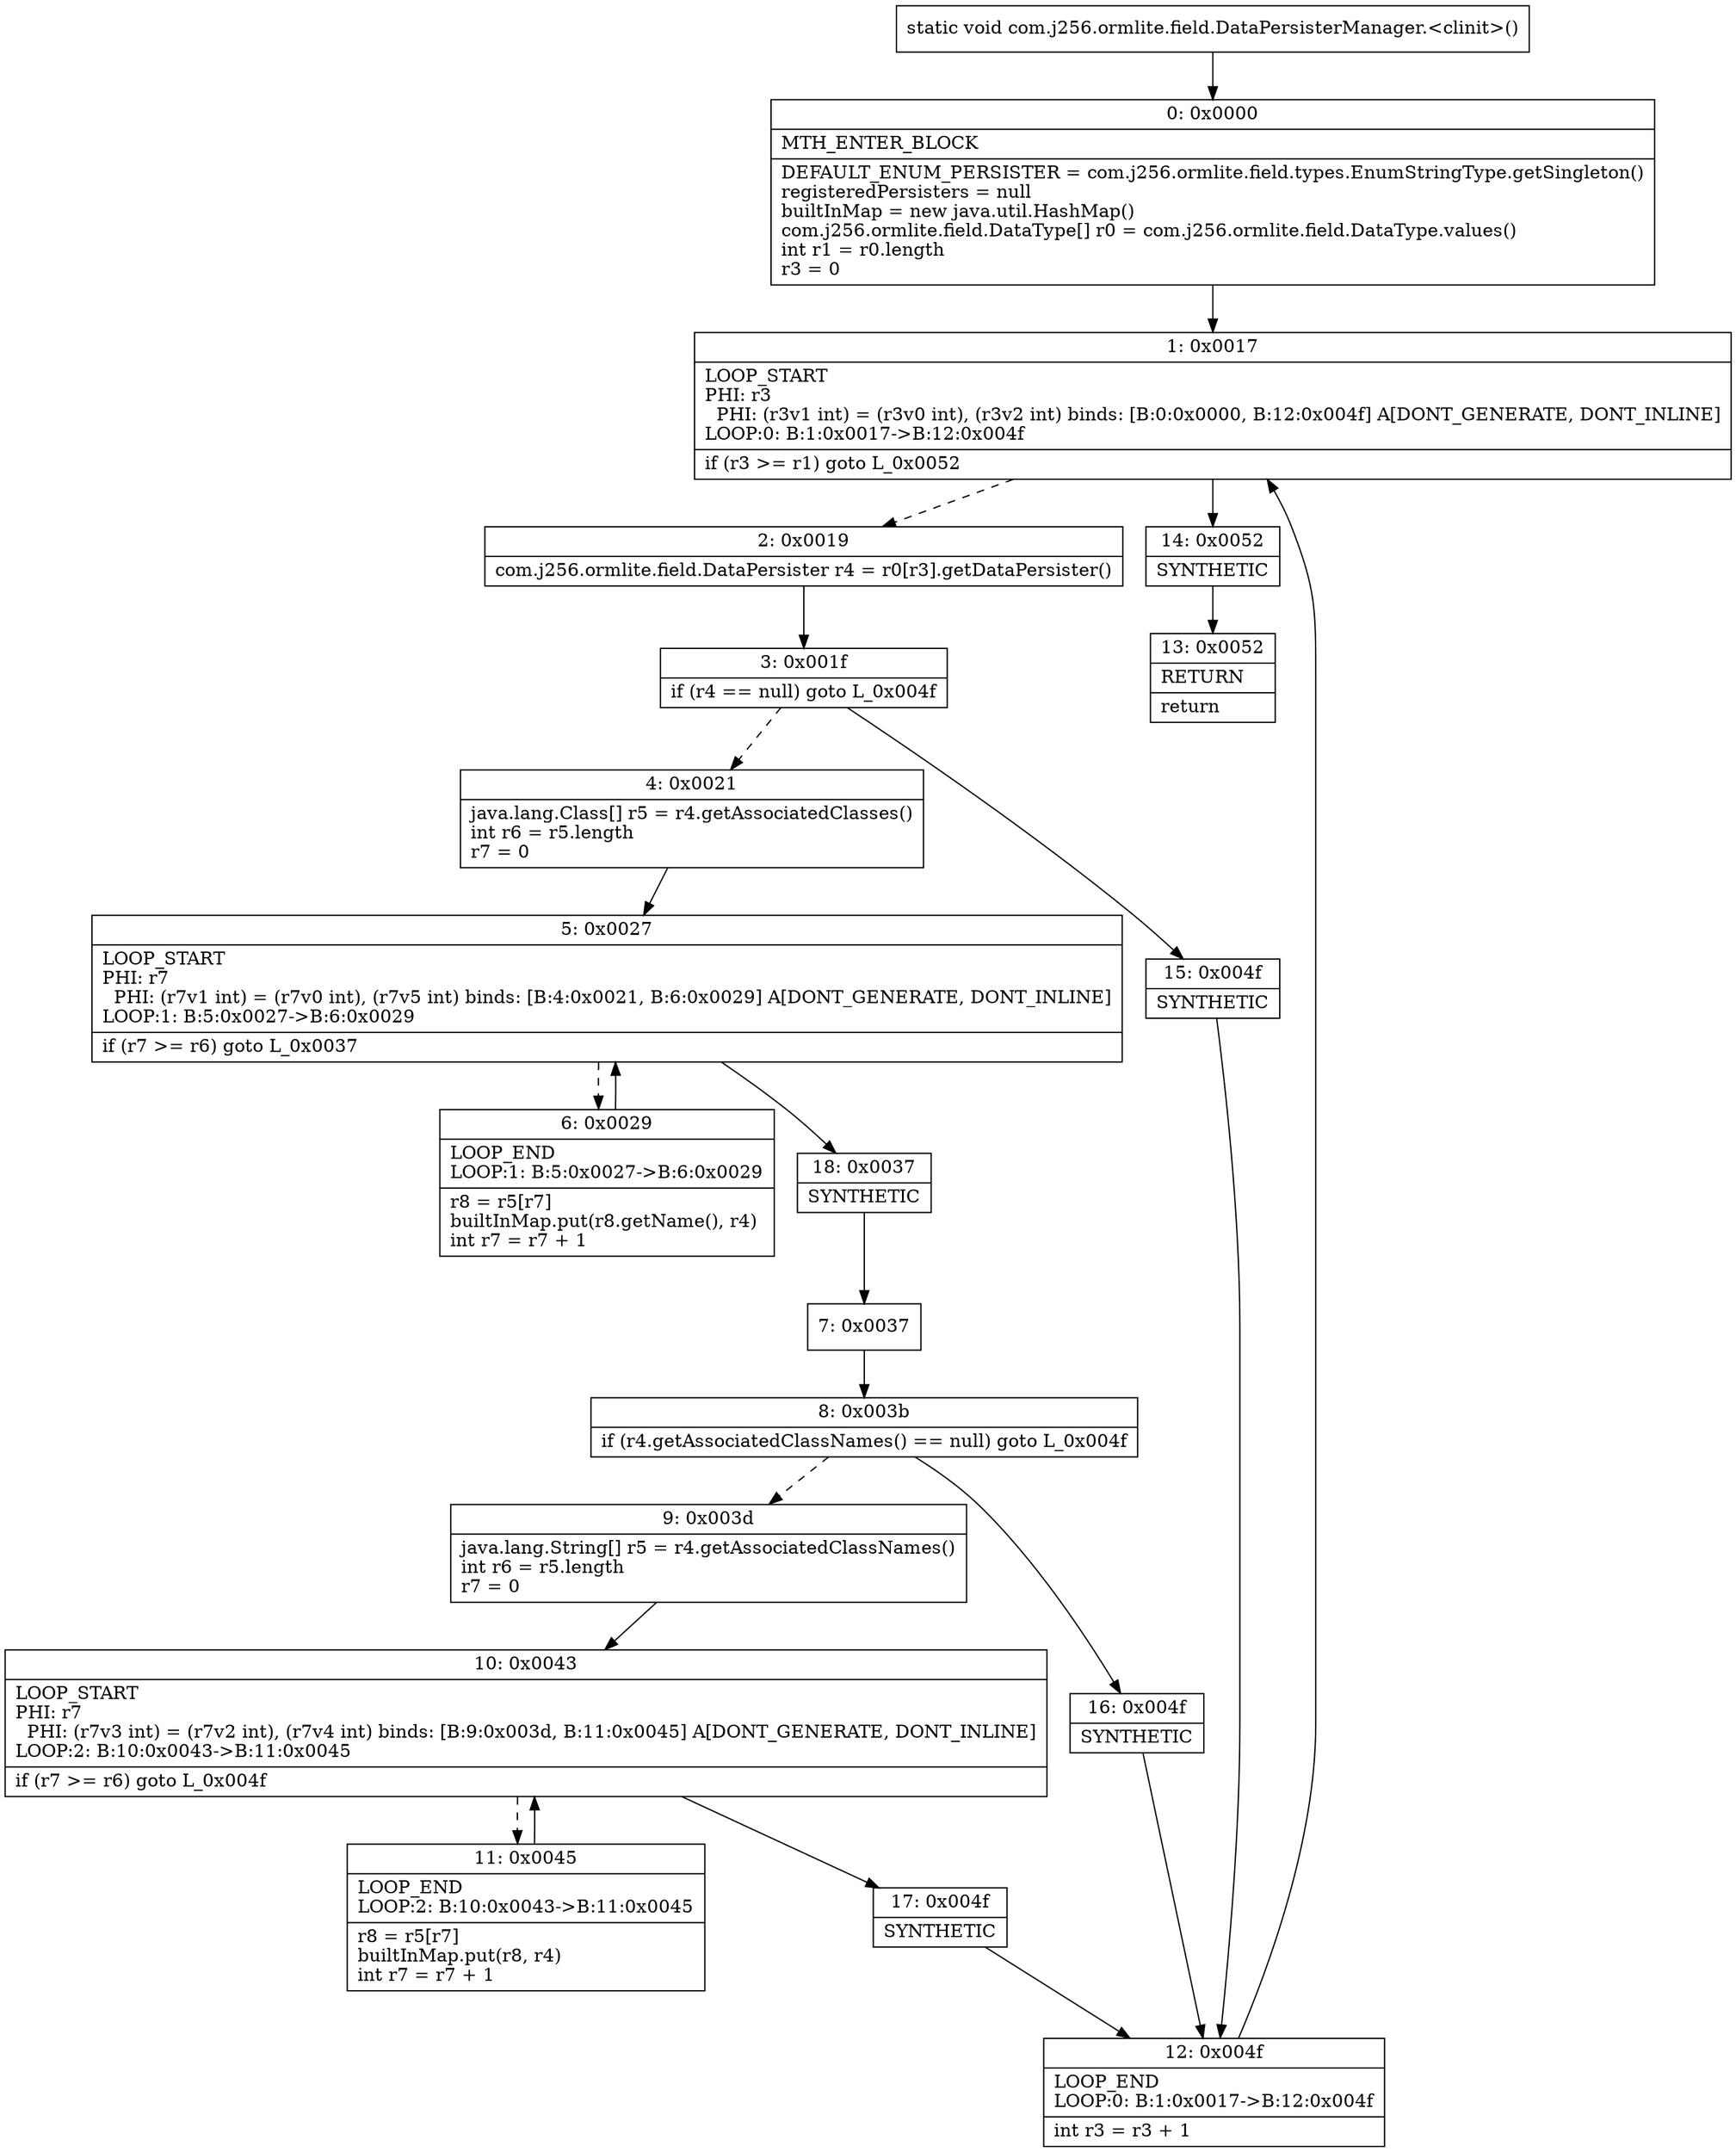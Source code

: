 digraph "CFG forcom.j256.ormlite.field.DataPersisterManager.\<clinit\>()V" {
Node_0 [shape=record,label="{0\:\ 0x0000|MTH_ENTER_BLOCK\l|DEFAULT_ENUM_PERSISTER = com.j256.ormlite.field.types.EnumStringType.getSingleton()\lregisteredPersisters = null\lbuiltInMap = new java.util.HashMap()\lcom.j256.ormlite.field.DataType[] r0 = com.j256.ormlite.field.DataType.values()\lint r1 = r0.length\lr3 = 0\l}"];
Node_1 [shape=record,label="{1\:\ 0x0017|LOOP_START\lPHI: r3 \l  PHI: (r3v1 int) = (r3v0 int), (r3v2 int) binds: [B:0:0x0000, B:12:0x004f] A[DONT_GENERATE, DONT_INLINE]\lLOOP:0: B:1:0x0017\-\>B:12:0x004f\l|if (r3 \>= r1) goto L_0x0052\l}"];
Node_2 [shape=record,label="{2\:\ 0x0019|com.j256.ormlite.field.DataPersister r4 = r0[r3].getDataPersister()\l}"];
Node_3 [shape=record,label="{3\:\ 0x001f|if (r4 == null) goto L_0x004f\l}"];
Node_4 [shape=record,label="{4\:\ 0x0021|java.lang.Class[] r5 = r4.getAssociatedClasses()\lint r6 = r5.length\lr7 = 0\l}"];
Node_5 [shape=record,label="{5\:\ 0x0027|LOOP_START\lPHI: r7 \l  PHI: (r7v1 int) = (r7v0 int), (r7v5 int) binds: [B:4:0x0021, B:6:0x0029] A[DONT_GENERATE, DONT_INLINE]\lLOOP:1: B:5:0x0027\-\>B:6:0x0029\l|if (r7 \>= r6) goto L_0x0037\l}"];
Node_6 [shape=record,label="{6\:\ 0x0029|LOOP_END\lLOOP:1: B:5:0x0027\-\>B:6:0x0029\l|r8 = r5[r7]\lbuiltInMap.put(r8.getName(), r4)\lint r7 = r7 + 1\l}"];
Node_7 [shape=record,label="{7\:\ 0x0037}"];
Node_8 [shape=record,label="{8\:\ 0x003b|if (r4.getAssociatedClassNames() == null) goto L_0x004f\l}"];
Node_9 [shape=record,label="{9\:\ 0x003d|java.lang.String[] r5 = r4.getAssociatedClassNames()\lint r6 = r5.length\lr7 = 0\l}"];
Node_10 [shape=record,label="{10\:\ 0x0043|LOOP_START\lPHI: r7 \l  PHI: (r7v3 int) = (r7v2 int), (r7v4 int) binds: [B:9:0x003d, B:11:0x0045] A[DONT_GENERATE, DONT_INLINE]\lLOOP:2: B:10:0x0043\-\>B:11:0x0045\l|if (r7 \>= r6) goto L_0x004f\l}"];
Node_11 [shape=record,label="{11\:\ 0x0045|LOOP_END\lLOOP:2: B:10:0x0043\-\>B:11:0x0045\l|r8 = r5[r7]\lbuiltInMap.put(r8, r4)\lint r7 = r7 + 1\l}"];
Node_12 [shape=record,label="{12\:\ 0x004f|LOOP_END\lLOOP:0: B:1:0x0017\-\>B:12:0x004f\l|int r3 = r3 + 1\l}"];
Node_13 [shape=record,label="{13\:\ 0x0052|RETURN\l|return\l}"];
Node_14 [shape=record,label="{14\:\ 0x0052|SYNTHETIC\l}"];
Node_15 [shape=record,label="{15\:\ 0x004f|SYNTHETIC\l}"];
Node_16 [shape=record,label="{16\:\ 0x004f|SYNTHETIC\l}"];
Node_17 [shape=record,label="{17\:\ 0x004f|SYNTHETIC\l}"];
Node_18 [shape=record,label="{18\:\ 0x0037|SYNTHETIC\l}"];
MethodNode[shape=record,label="{static void com.j256.ormlite.field.DataPersisterManager.\<clinit\>() }"];
MethodNode -> Node_0;
Node_0 -> Node_1;
Node_1 -> Node_2[style=dashed];
Node_1 -> Node_14;
Node_2 -> Node_3;
Node_3 -> Node_4[style=dashed];
Node_3 -> Node_15;
Node_4 -> Node_5;
Node_5 -> Node_6[style=dashed];
Node_5 -> Node_18;
Node_6 -> Node_5;
Node_7 -> Node_8;
Node_8 -> Node_9[style=dashed];
Node_8 -> Node_16;
Node_9 -> Node_10;
Node_10 -> Node_11[style=dashed];
Node_10 -> Node_17;
Node_11 -> Node_10;
Node_12 -> Node_1;
Node_14 -> Node_13;
Node_15 -> Node_12;
Node_16 -> Node_12;
Node_17 -> Node_12;
Node_18 -> Node_7;
}

